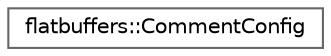 digraph "Graphical Class Hierarchy"
{
 // LATEX_PDF_SIZE
  bgcolor="transparent";
  edge [fontname=Helvetica,fontsize=10,labelfontname=Helvetica,labelfontsize=10];
  node [fontname=Helvetica,fontsize=10,shape=box,height=0.2,width=0.4];
  rankdir="LR";
  Node0 [id="Node000000",label="flatbuffers::CommentConfig",height=0.2,width=0.4,color="grey40", fillcolor="white", style="filled",URL="$structflatbuffers_1_1CommentConfig.html",tooltip=" "];
}
